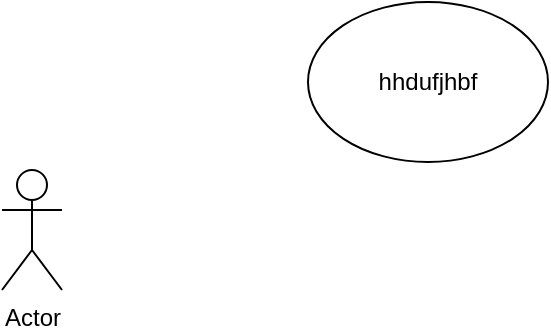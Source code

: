 <mxfile version="28.2.5">
  <diagram name="Page-1" id="1HGGyU7nbxJJljXL7IRy">
    <mxGraphModel dx="1068" dy="468" grid="0" gridSize="10" guides="1" tooltips="1" connect="1" arrows="1" fold="1" page="1" pageScale="1" pageWidth="920" pageHeight="1960" math="0" shadow="0">
      <root>
        <mxCell id="0" />
        <mxCell id="1" parent="0" />
        <mxCell id="THtpu-QJAsPJk4S7G0Qe-9" value="Actor" style="shape=umlActor;verticalLabelPosition=bottom;verticalAlign=top;html=1;outlineConnect=0;" vertex="1" parent="1">
          <mxGeometry x="95" y="135" width="30" height="60" as="geometry" />
        </mxCell>
        <mxCell id="THtpu-QJAsPJk4S7G0Qe-10" value="hhdufjhbf" style="ellipse;whiteSpace=wrap;html=1;" vertex="1" parent="1">
          <mxGeometry x="248" y="51" width="120" height="80" as="geometry" />
        </mxCell>
      </root>
    </mxGraphModel>
  </diagram>
</mxfile>
